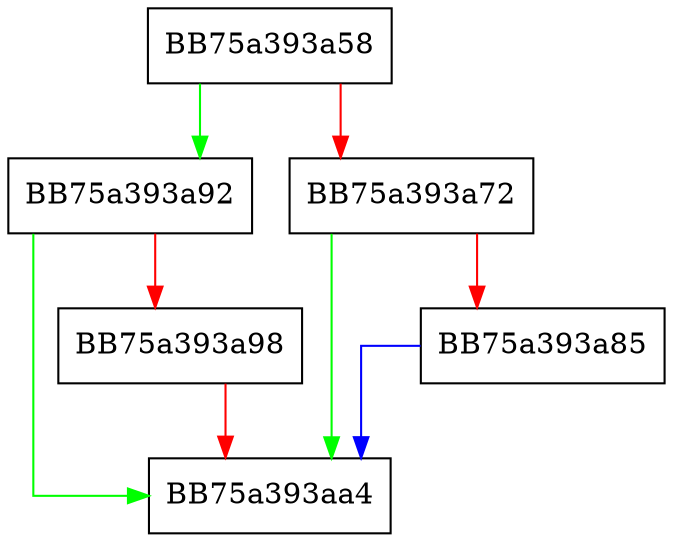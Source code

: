 digraph internal_set_last_error {
  node [shape="box"];
  graph [splines=ortho];
  BB75a393a58 -> BB75a393a92 [color="green"];
  BB75a393a58 -> BB75a393a72 [color="red"];
  BB75a393a72 -> BB75a393aa4 [color="green"];
  BB75a393a72 -> BB75a393a85 [color="red"];
  BB75a393a85 -> BB75a393aa4 [color="blue"];
  BB75a393a92 -> BB75a393aa4 [color="green"];
  BB75a393a92 -> BB75a393a98 [color="red"];
  BB75a393a98 -> BB75a393aa4 [color="red"];
}